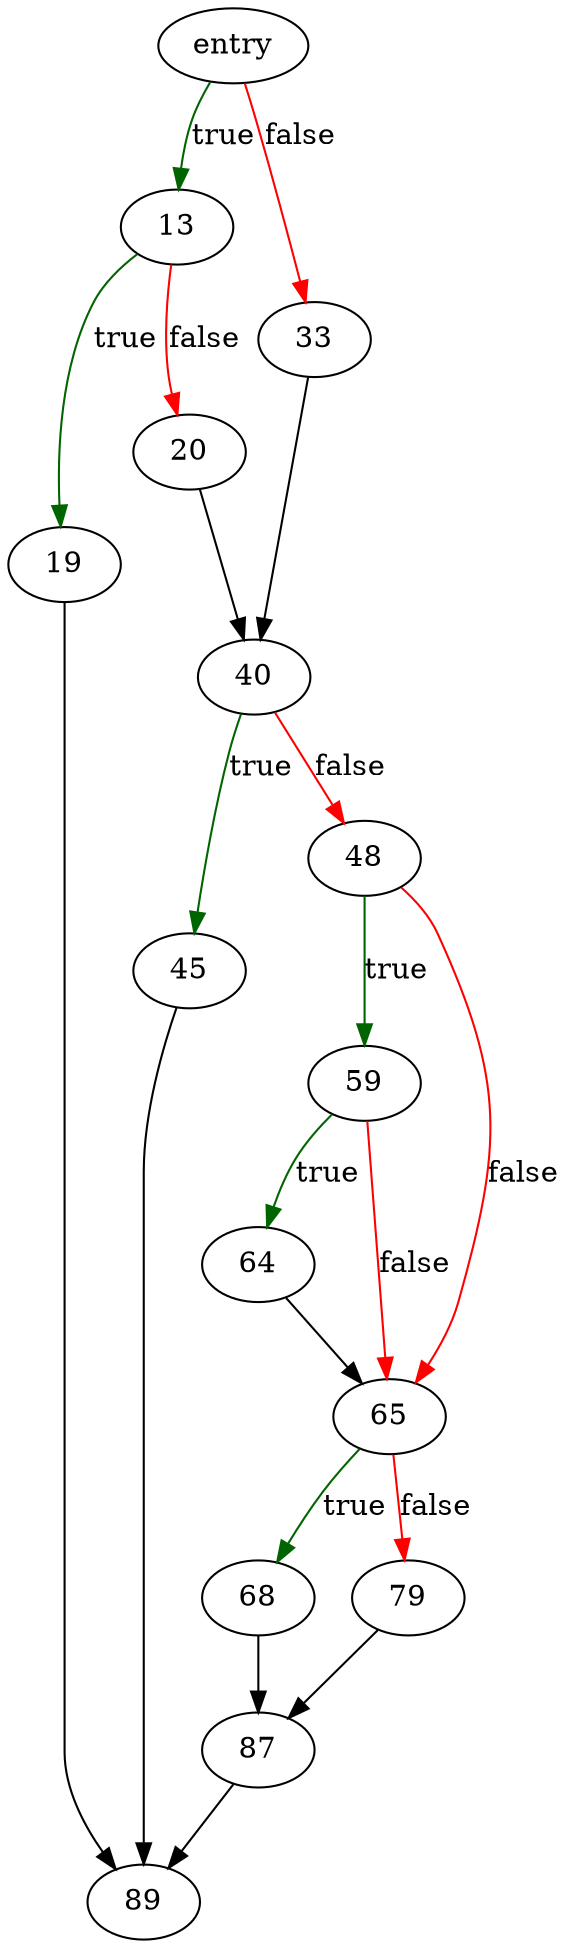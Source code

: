 digraph "sqlite3SrcListAppend" {
	// Node definitions.
	4 [label=entry];
	13;
	19;
	20;
	33;
	40;
	45;
	48;
	59;
	64;
	65;
	68;
	79;
	87;
	89;

	// Edge definitions.
	4 -> 13 [
		color=darkgreen
		label=true
	];
	4 -> 33 [
		color=red
		label=false
	];
	13 -> 19 [
		color=darkgreen
		label=true
	];
	13 -> 20 [
		color=red
		label=false
	];
	19 -> 89;
	20 -> 40;
	33 -> 40;
	40 -> 45 [
		color=darkgreen
		label=true
	];
	40 -> 48 [
		color=red
		label=false
	];
	45 -> 89;
	48 -> 59 [
		color=darkgreen
		label=true
	];
	48 -> 65 [
		color=red
		label=false
	];
	59 -> 64 [
		color=darkgreen
		label=true
	];
	59 -> 65 [
		color=red
		label=false
	];
	64 -> 65;
	65 -> 68 [
		color=darkgreen
		label=true
	];
	65 -> 79 [
		color=red
		label=false
	];
	68 -> 87;
	79 -> 87;
	87 -> 89;
}